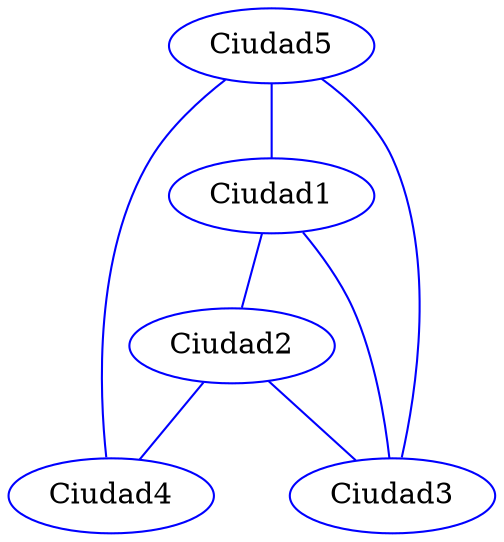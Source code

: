 strict graph G {
  1 [ color="blue" label="Ciudad5" ];
  2 [ color="blue" label="Ciudad2" ];
  3 [ color="blue" label="Ciudad4" ];
  4 [ color="blue" label="Ciudad3" ];
  5 [ color="blue" label="Ciudad1" ];
  5 -- 2 [ color="blue" ];
  4 -- 1 [ color="blue" ];
  2 -- 4 [ color="blue" ];
  3 -- 1 [ color="blue" ];
  1 -- 5 [ color="blue" ];
  2 -- 3 [ color="blue" ];
  5 -- 4 [ color="blue" ];
}
